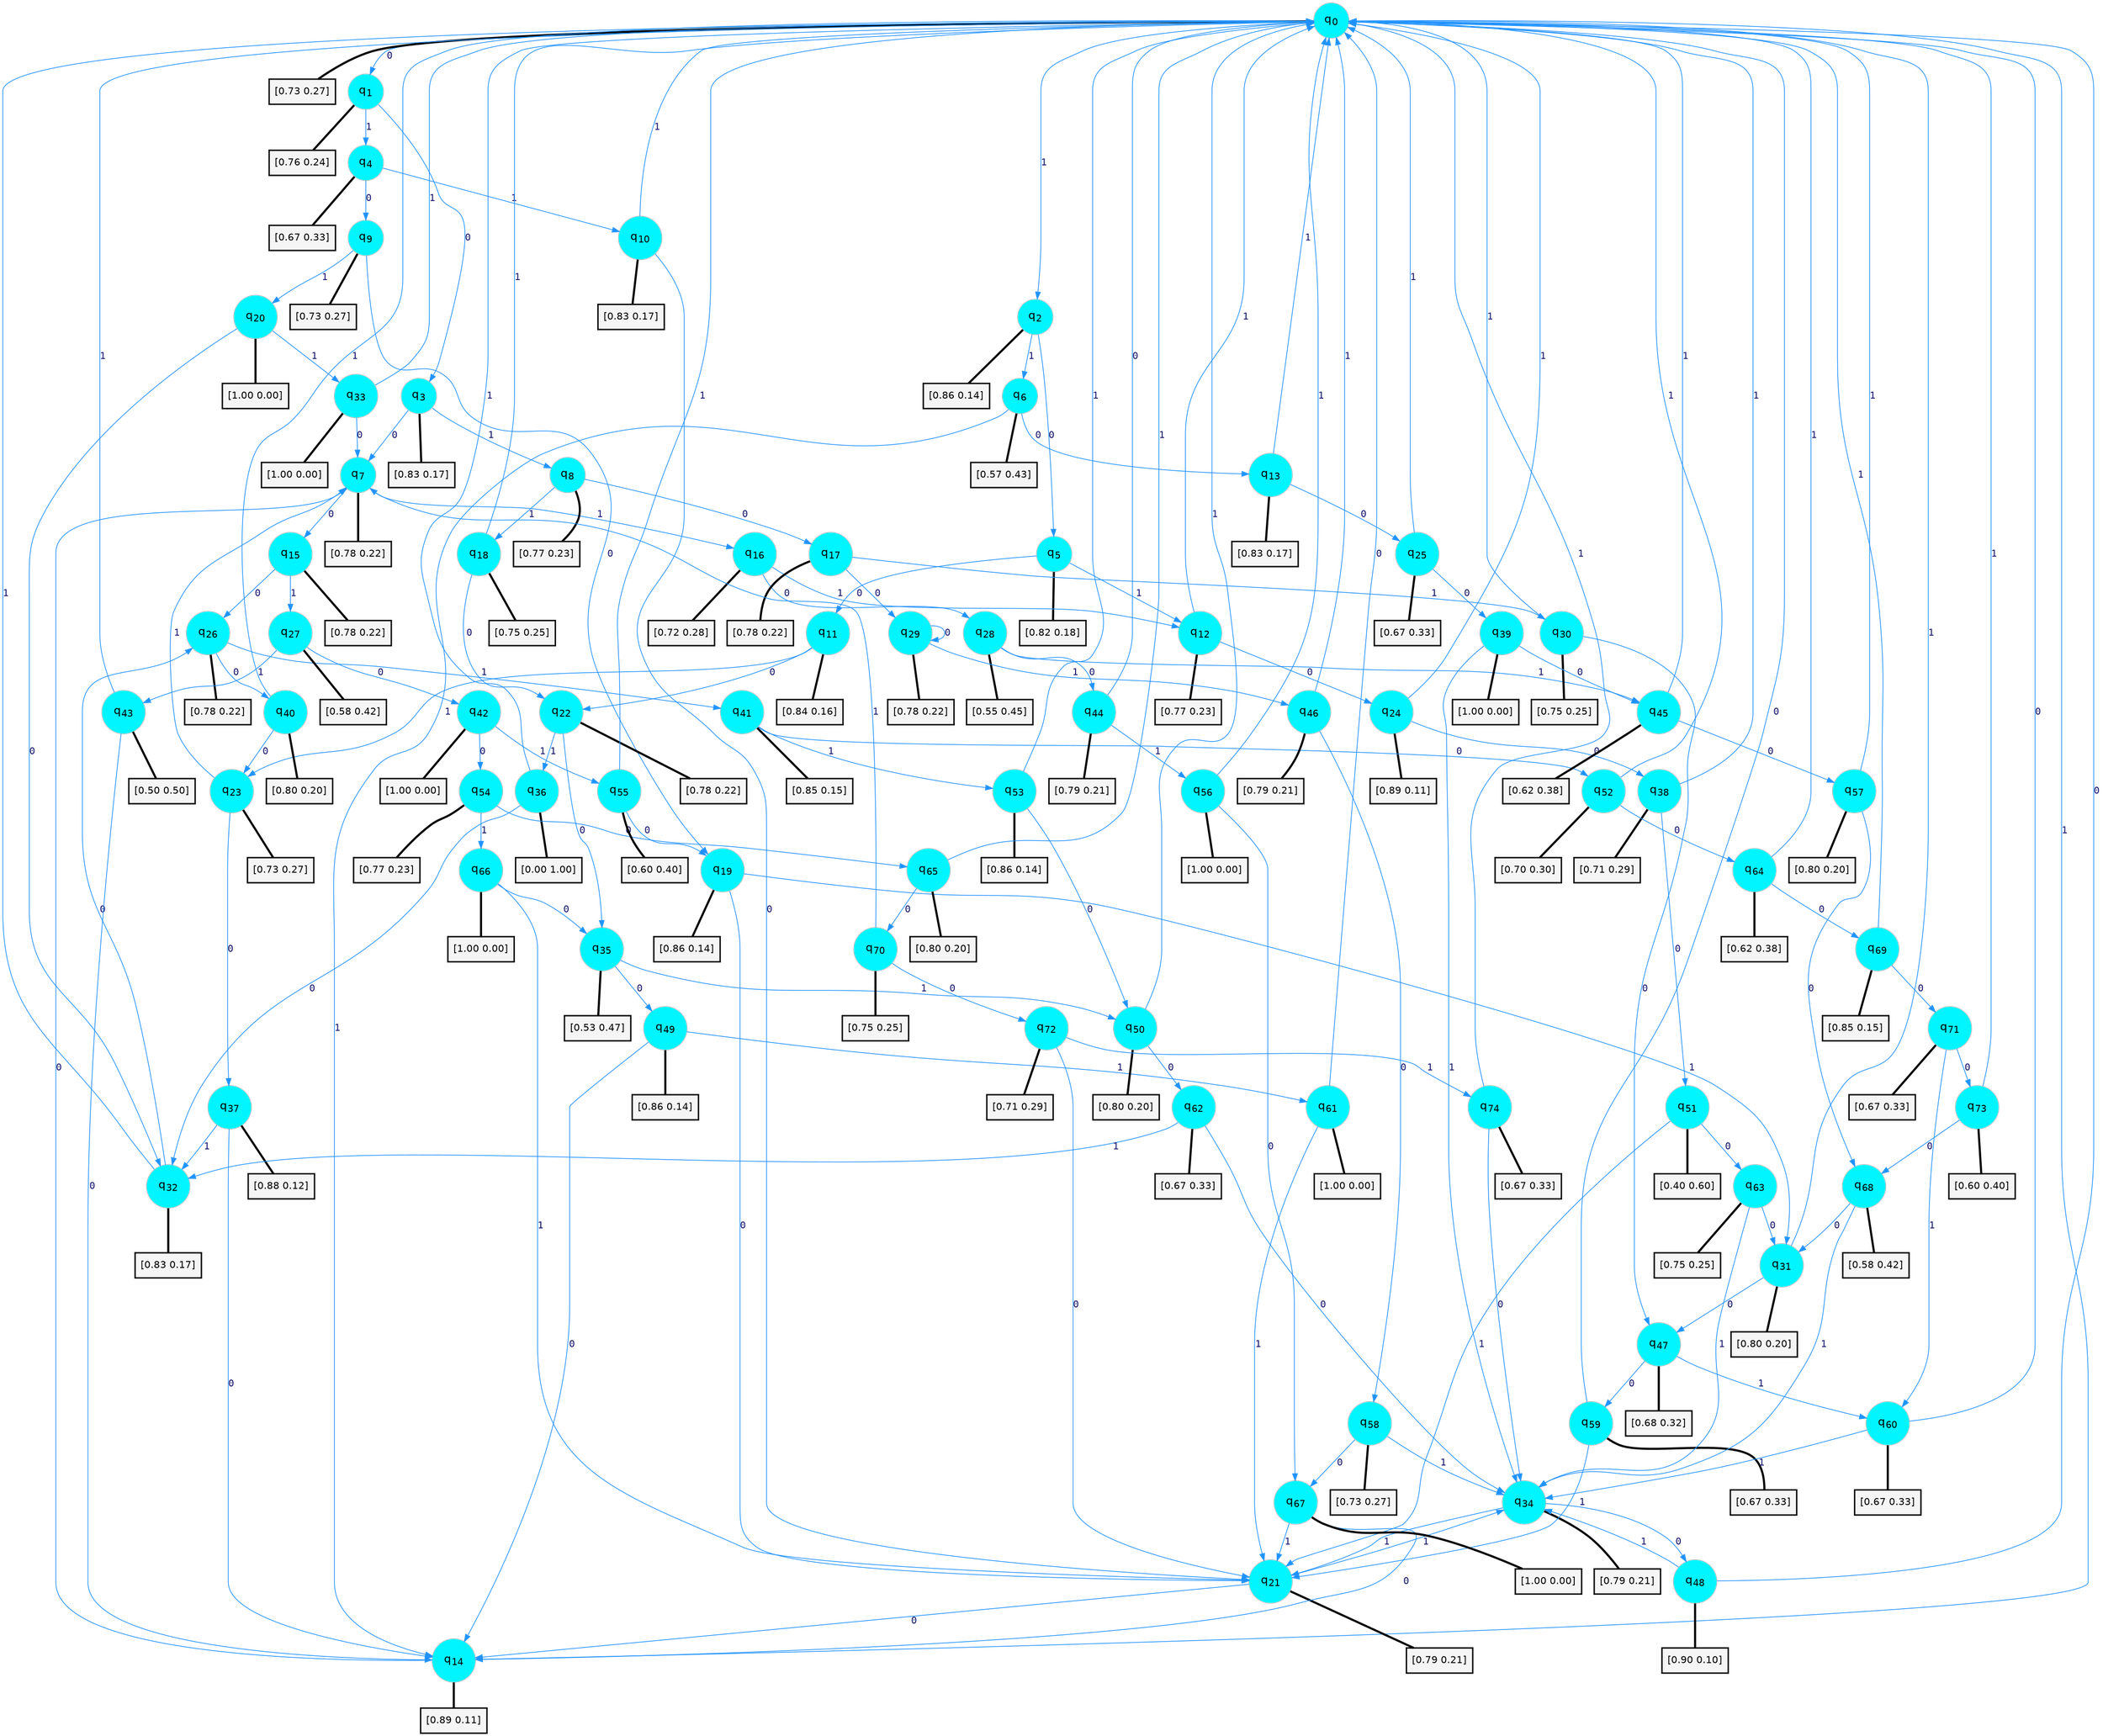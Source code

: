 digraph G {
graph [
bgcolor=transparent, dpi=300, rankdir=TD, size="40,25"];
node [
color=gray, fillcolor=turquoise1, fontcolor=black, fontname=Helvetica, fontsize=16, fontweight=bold, shape=circle, style=filled];
edge [
arrowsize=1, color=dodgerblue1, fontcolor=midnightblue, fontname=courier, fontweight=bold, penwidth=1, style=solid, weight=20];
0[label=<q<SUB>0</SUB>>];
1[label=<q<SUB>1</SUB>>];
2[label=<q<SUB>2</SUB>>];
3[label=<q<SUB>3</SUB>>];
4[label=<q<SUB>4</SUB>>];
5[label=<q<SUB>5</SUB>>];
6[label=<q<SUB>6</SUB>>];
7[label=<q<SUB>7</SUB>>];
8[label=<q<SUB>8</SUB>>];
9[label=<q<SUB>9</SUB>>];
10[label=<q<SUB>10</SUB>>];
11[label=<q<SUB>11</SUB>>];
12[label=<q<SUB>12</SUB>>];
13[label=<q<SUB>13</SUB>>];
14[label=<q<SUB>14</SUB>>];
15[label=<q<SUB>15</SUB>>];
16[label=<q<SUB>16</SUB>>];
17[label=<q<SUB>17</SUB>>];
18[label=<q<SUB>18</SUB>>];
19[label=<q<SUB>19</SUB>>];
20[label=<q<SUB>20</SUB>>];
21[label=<q<SUB>21</SUB>>];
22[label=<q<SUB>22</SUB>>];
23[label=<q<SUB>23</SUB>>];
24[label=<q<SUB>24</SUB>>];
25[label=<q<SUB>25</SUB>>];
26[label=<q<SUB>26</SUB>>];
27[label=<q<SUB>27</SUB>>];
28[label=<q<SUB>28</SUB>>];
29[label=<q<SUB>29</SUB>>];
30[label=<q<SUB>30</SUB>>];
31[label=<q<SUB>31</SUB>>];
32[label=<q<SUB>32</SUB>>];
33[label=<q<SUB>33</SUB>>];
34[label=<q<SUB>34</SUB>>];
35[label=<q<SUB>35</SUB>>];
36[label=<q<SUB>36</SUB>>];
37[label=<q<SUB>37</SUB>>];
38[label=<q<SUB>38</SUB>>];
39[label=<q<SUB>39</SUB>>];
40[label=<q<SUB>40</SUB>>];
41[label=<q<SUB>41</SUB>>];
42[label=<q<SUB>42</SUB>>];
43[label=<q<SUB>43</SUB>>];
44[label=<q<SUB>44</SUB>>];
45[label=<q<SUB>45</SUB>>];
46[label=<q<SUB>46</SUB>>];
47[label=<q<SUB>47</SUB>>];
48[label=<q<SUB>48</SUB>>];
49[label=<q<SUB>49</SUB>>];
50[label=<q<SUB>50</SUB>>];
51[label=<q<SUB>51</SUB>>];
52[label=<q<SUB>52</SUB>>];
53[label=<q<SUB>53</SUB>>];
54[label=<q<SUB>54</SUB>>];
55[label=<q<SUB>55</SUB>>];
56[label=<q<SUB>56</SUB>>];
57[label=<q<SUB>57</SUB>>];
58[label=<q<SUB>58</SUB>>];
59[label=<q<SUB>59</SUB>>];
60[label=<q<SUB>60</SUB>>];
61[label=<q<SUB>61</SUB>>];
62[label=<q<SUB>62</SUB>>];
63[label=<q<SUB>63</SUB>>];
64[label=<q<SUB>64</SUB>>];
65[label=<q<SUB>65</SUB>>];
66[label=<q<SUB>66</SUB>>];
67[label=<q<SUB>67</SUB>>];
68[label=<q<SUB>68</SUB>>];
69[label=<q<SUB>69</SUB>>];
70[label=<q<SUB>70</SUB>>];
71[label=<q<SUB>71</SUB>>];
72[label=<q<SUB>72</SUB>>];
73[label=<q<SUB>73</SUB>>];
74[label=<q<SUB>74</SUB>>];
75[label="[0.73 0.27]", shape=box,fontcolor=black, fontname=Helvetica, fontsize=14, penwidth=2, fillcolor=whitesmoke,color=black];
76[label="[0.76 0.24]", shape=box,fontcolor=black, fontname=Helvetica, fontsize=14, penwidth=2, fillcolor=whitesmoke,color=black];
77[label="[0.86 0.14]", shape=box,fontcolor=black, fontname=Helvetica, fontsize=14, penwidth=2, fillcolor=whitesmoke,color=black];
78[label="[0.83 0.17]", shape=box,fontcolor=black, fontname=Helvetica, fontsize=14, penwidth=2, fillcolor=whitesmoke,color=black];
79[label="[0.67 0.33]", shape=box,fontcolor=black, fontname=Helvetica, fontsize=14, penwidth=2, fillcolor=whitesmoke,color=black];
80[label="[0.82 0.18]", shape=box,fontcolor=black, fontname=Helvetica, fontsize=14, penwidth=2, fillcolor=whitesmoke,color=black];
81[label="[0.57 0.43]", shape=box,fontcolor=black, fontname=Helvetica, fontsize=14, penwidth=2, fillcolor=whitesmoke,color=black];
82[label="[0.78 0.22]", shape=box,fontcolor=black, fontname=Helvetica, fontsize=14, penwidth=2, fillcolor=whitesmoke,color=black];
83[label="[0.77 0.23]", shape=box,fontcolor=black, fontname=Helvetica, fontsize=14, penwidth=2, fillcolor=whitesmoke,color=black];
84[label="[0.73 0.27]", shape=box,fontcolor=black, fontname=Helvetica, fontsize=14, penwidth=2, fillcolor=whitesmoke,color=black];
85[label="[0.83 0.17]", shape=box,fontcolor=black, fontname=Helvetica, fontsize=14, penwidth=2, fillcolor=whitesmoke,color=black];
86[label="[0.84 0.16]", shape=box,fontcolor=black, fontname=Helvetica, fontsize=14, penwidth=2, fillcolor=whitesmoke,color=black];
87[label="[0.77 0.23]", shape=box,fontcolor=black, fontname=Helvetica, fontsize=14, penwidth=2, fillcolor=whitesmoke,color=black];
88[label="[0.83 0.17]", shape=box,fontcolor=black, fontname=Helvetica, fontsize=14, penwidth=2, fillcolor=whitesmoke,color=black];
89[label="[0.89 0.11]", shape=box,fontcolor=black, fontname=Helvetica, fontsize=14, penwidth=2, fillcolor=whitesmoke,color=black];
90[label="[0.78 0.22]", shape=box,fontcolor=black, fontname=Helvetica, fontsize=14, penwidth=2, fillcolor=whitesmoke,color=black];
91[label="[0.72 0.28]", shape=box,fontcolor=black, fontname=Helvetica, fontsize=14, penwidth=2, fillcolor=whitesmoke,color=black];
92[label="[0.78 0.22]", shape=box,fontcolor=black, fontname=Helvetica, fontsize=14, penwidth=2, fillcolor=whitesmoke,color=black];
93[label="[0.75 0.25]", shape=box,fontcolor=black, fontname=Helvetica, fontsize=14, penwidth=2, fillcolor=whitesmoke,color=black];
94[label="[0.86 0.14]", shape=box,fontcolor=black, fontname=Helvetica, fontsize=14, penwidth=2, fillcolor=whitesmoke,color=black];
95[label="[1.00 0.00]", shape=box,fontcolor=black, fontname=Helvetica, fontsize=14, penwidth=2, fillcolor=whitesmoke,color=black];
96[label="[0.79 0.21]", shape=box,fontcolor=black, fontname=Helvetica, fontsize=14, penwidth=2, fillcolor=whitesmoke,color=black];
97[label="[0.78 0.22]", shape=box,fontcolor=black, fontname=Helvetica, fontsize=14, penwidth=2, fillcolor=whitesmoke,color=black];
98[label="[0.73 0.27]", shape=box,fontcolor=black, fontname=Helvetica, fontsize=14, penwidth=2, fillcolor=whitesmoke,color=black];
99[label="[0.89 0.11]", shape=box,fontcolor=black, fontname=Helvetica, fontsize=14, penwidth=2, fillcolor=whitesmoke,color=black];
100[label="[0.67 0.33]", shape=box,fontcolor=black, fontname=Helvetica, fontsize=14, penwidth=2, fillcolor=whitesmoke,color=black];
101[label="[0.78 0.22]", shape=box,fontcolor=black, fontname=Helvetica, fontsize=14, penwidth=2, fillcolor=whitesmoke,color=black];
102[label="[0.58 0.42]", shape=box,fontcolor=black, fontname=Helvetica, fontsize=14, penwidth=2, fillcolor=whitesmoke,color=black];
103[label="[0.55 0.45]", shape=box,fontcolor=black, fontname=Helvetica, fontsize=14, penwidth=2, fillcolor=whitesmoke,color=black];
104[label="[0.78 0.22]", shape=box,fontcolor=black, fontname=Helvetica, fontsize=14, penwidth=2, fillcolor=whitesmoke,color=black];
105[label="[0.75 0.25]", shape=box,fontcolor=black, fontname=Helvetica, fontsize=14, penwidth=2, fillcolor=whitesmoke,color=black];
106[label="[0.80 0.20]", shape=box,fontcolor=black, fontname=Helvetica, fontsize=14, penwidth=2, fillcolor=whitesmoke,color=black];
107[label="[0.83 0.17]", shape=box,fontcolor=black, fontname=Helvetica, fontsize=14, penwidth=2, fillcolor=whitesmoke,color=black];
108[label="[1.00 0.00]", shape=box,fontcolor=black, fontname=Helvetica, fontsize=14, penwidth=2, fillcolor=whitesmoke,color=black];
109[label="[0.79 0.21]", shape=box,fontcolor=black, fontname=Helvetica, fontsize=14, penwidth=2, fillcolor=whitesmoke,color=black];
110[label="[0.53 0.47]", shape=box,fontcolor=black, fontname=Helvetica, fontsize=14, penwidth=2, fillcolor=whitesmoke,color=black];
111[label="[0.00 1.00]", shape=box,fontcolor=black, fontname=Helvetica, fontsize=14, penwidth=2, fillcolor=whitesmoke,color=black];
112[label="[0.88 0.12]", shape=box,fontcolor=black, fontname=Helvetica, fontsize=14, penwidth=2, fillcolor=whitesmoke,color=black];
113[label="[0.71 0.29]", shape=box,fontcolor=black, fontname=Helvetica, fontsize=14, penwidth=2, fillcolor=whitesmoke,color=black];
114[label="[1.00 0.00]", shape=box,fontcolor=black, fontname=Helvetica, fontsize=14, penwidth=2, fillcolor=whitesmoke,color=black];
115[label="[0.80 0.20]", shape=box,fontcolor=black, fontname=Helvetica, fontsize=14, penwidth=2, fillcolor=whitesmoke,color=black];
116[label="[0.85 0.15]", shape=box,fontcolor=black, fontname=Helvetica, fontsize=14, penwidth=2, fillcolor=whitesmoke,color=black];
117[label="[1.00 0.00]", shape=box,fontcolor=black, fontname=Helvetica, fontsize=14, penwidth=2, fillcolor=whitesmoke,color=black];
118[label="[0.50 0.50]", shape=box,fontcolor=black, fontname=Helvetica, fontsize=14, penwidth=2, fillcolor=whitesmoke,color=black];
119[label="[0.79 0.21]", shape=box,fontcolor=black, fontname=Helvetica, fontsize=14, penwidth=2, fillcolor=whitesmoke,color=black];
120[label="[0.62 0.38]", shape=box,fontcolor=black, fontname=Helvetica, fontsize=14, penwidth=2, fillcolor=whitesmoke,color=black];
121[label="[0.79 0.21]", shape=box,fontcolor=black, fontname=Helvetica, fontsize=14, penwidth=2, fillcolor=whitesmoke,color=black];
122[label="[0.68 0.32]", shape=box,fontcolor=black, fontname=Helvetica, fontsize=14, penwidth=2, fillcolor=whitesmoke,color=black];
123[label="[0.90 0.10]", shape=box,fontcolor=black, fontname=Helvetica, fontsize=14, penwidth=2, fillcolor=whitesmoke,color=black];
124[label="[0.86 0.14]", shape=box,fontcolor=black, fontname=Helvetica, fontsize=14, penwidth=2, fillcolor=whitesmoke,color=black];
125[label="[0.80 0.20]", shape=box,fontcolor=black, fontname=Helvetica, fontsize=14, penwidth=2, fillcolor=whitesmoke,color=black];
126[label="[0.40 0.60]", shape=box,fontcolor=black, fontname=Helvetica, fontsize=14, penwidth=2, fillcolor=whitesmoke,color=black];
127[label="[0.70 0.30]", shape=box,fontcolor=black, fontname=Helvetica, fontsize=14, penwidth=2, fillcolor=whitesmoke,color=black];
128[label="[0.86 0.14]", shape=box,fontcolor=black, fontname=Helvetica, fontsize=14, penwidth=2, fillcolor=whitesmoke,color=black];
129[label="[0.77 0.23]", shape=box,fontcolor=black, fontname=Helvetica, fontsize=14, penwidth=2, fillcolor=whitesmoke,color=black];
130[label="[0.60 0.40]", shape=box,fontcolor=black, fontname=Helvetica, fontsize=14, penwidth=2, fillcolor=whitesmoke,color=black];
131[label="[1.00 0.00]", shape=box,fontcolor=black, fontname=Helvetica, fontsize=14, penwidth=2, fillcolor=whitesmoke,color=black];
132[label="[0.80 0.20]", shape=box,fontcolor=black, fontname=Helvetica, fontsize=14, penwidth=2, fillcolor=whitesmoke,color=black];
133[label="[0.73 0.27]", shape=box,fontcolor=black, fontname=Helvetica, fontsize=14, penwidth=2, fillcolor=whitesmoke,color=black];
134[label="[0.67 0.33]", shape=box,fontcolor=black, fontname=Helvetica, fontsize=14, penwidth=2, fillcolor=whitesmoke,color=black];
135[label="[0.67 0.33]", shape=box,fontcolor=black, fontname=Helvetica, fontsize=14, penwidth=2, fillcolor=whitesmoke,color=black];
136[label="[1.00 0.00]", shape=box,fontcolor=black, fontname=Helvetica, fontsize=14, penwidth=2, fillcolor=whitesmoke,color=black];
137[label="[0.67 0.33]", shape=box,fontcolor=black, fontname=Helvetica, fontsize=14, penwidth=2, fillcolor=whitesmoke,color=black];
138[label="[0.75 0.25]", shape=box,fontcolor=black, fontname=Helvetica, fontsize=14, penwidth=2, fillcolor=whitesmoke,color=black];
139[label="[0.62 0.38]", shape=box,fontcolor=black, fontname=Helvetica, fontsize=14, penwidth=2, fillcolor=whitesmoke,color=black];
140[label="[0.80 0.20]", shape=box,fontcolor=black, fontname=Helvetica, fontsize=14, penwidth=2, fillcolor=whitesmoke,color=black];
141[label="[1.00 0.00]", shape=box,fontcolor=black, fontname=Helvetica, fontsize=14, penwidth=2, fillcolor=whitesmoke,color=black];
142[label="[1.00 0.00]", shape=box,fontcolor=black, fontname=Helvetica, fontsize=14, penwidth=2, fillcolor=whitesmoke,color=black];
143[label="[0.58 0.42]", shape=box,fontcolor=black, fontname=Helvetica, fontsize=14, penwidth=2, fillcolor=whitesmoke,color=black];
144[label="[0.85 0.15]", shape=box,fontcolor=black, fontname=Helvetica, fontsize=14, penwidth=2, fillcolor=whitesmoke,color=black];
145[label="[0.75 0.25]", shape=box,fontcolor=black, fontname=Helvetica, fontsize=14, penwidth=2, fillcolor=whitesmoke,color=black];
146[label="[0.67 0.33]", shape=box,fontcolor=black, fontname=Helvetica, fontsize=14, penwidth=2, fillcolor=whitesmoke,color=black];
147[label="[0.71 0.29]", shape=box,fontcolor=black, fontname=Helvetica, fontsize=14, penwidth=2, fillcolor=whitesmoke,color=black];
148[label="[0.60 0.40]", shape=box,fontcolor=black, fontname=Helvetica, fontsize=14, penwidth=2, fillcolor=whitesmoke,color=black];
149[label="[0.67 0.33]", shape=box,fontcolor=black, fontname=Helvetica, fontsize=14, penwidth=2, fillcolor=whitesmoke,color=black];
0->1 [label=0];
0->2 [label=1];
0->75 [arrowhead=none, penwidth=3,color=black];
1->3 [label=0];
1->4 [label=1];
1->76 [arrowhead=none, penwidth=3,color=black];
2->5 [label=0];
2->6 [label=1];
2->77 [arrowhead=none, penwidth=3,color=black];
3->7 [label=0];
3->8 [label=1];
3->78 [arrowhead=none, penwidth=3,color=black];
4->9 [label=0];
4->10 [label=1];
4->79 [arrowhead=none, penwidth=3,color=black];
5->11 [label=0];
5->12 [label=1];
5->80 [arrowhead=none, penwidth=3,color=black];
6->13 [label=0];
6->14 [label=1];
6->81 [arrowhead=none, penwidth=3,color=black];
7->15 [label=0];
7->16 [label=1];
7->82 [arrowhead=none, penwidth=3,color=black];
8->17 [label=0];
8->18 [label=1];
8->83 [arrowhead=none, penwidth=3,color=black];
9->19 [label=0];
9->20 [label=1];
9->84 [arrowhead=none, penwidth=3,color=black];
10->21 [label=0];
10->0 [label=1];
10->85 [arrowhead=none, penwidth=3,color=black];
11->22 [label=0];
11->23 [label=1];
11->86 [arrowhead=none, penwidth=3,color=black];
12->24 [label=0];
12->0 [label=1];
12->87 [arrowhead=none, penwidth=3,color=black];
13->25 [label=0];
13->0 [label=1];
13->88 [arrowhead=none, penwidth=3,color=black];
14->7 [label=0];
14->0 [label=1];
14->89 [arrowhead=none, penwidth=3,color=black];
15->26 [label=0];
15->27 [label=1];
15->90 [arrowhead=none, penwidth=3,color=black];
16->28 [label=0];
16->12 [label=1];
16->91 [arrowhead=none, penwidth=3,color=black];
17->29 [label=0];
17->30 [label=1];
17->92 [arrowhead=none, penwidth=3,color=black];
18->22 [label=0];
18->0 [label=1];
18->93 [arrowhead=none, penwidth=3,color=black];
19->21 [label=0];
19->31 [label=1];
19->94 [arrowhead=none, penwidth=3,color=black];
20->32 [label=0];
20->33 [label=1];
20->95 [arrowhead=none, penwidth=3,color=black];
21->14 [label=0];
21->34 [label=1];
21->96 [arrowhead=none, penwidth=3,color=black];
22->35 [label=0];
22->36 [label=1];
22->97 [arrowhead=none, penwidth=3,color=black];
23->37 [label=0];
23->7 [label=1];
23->98 [arrowhead=none, penwidth=3,color=black];
24->38 [label=0];
24->0 [label=1];
24->99 [arrowhead=none, penwidth=3,color=black];
25->39 [label=0];
25->0 [label=1];
25->100 [arrowhead=none, penwidth=3,color=black];
26->40 [label=0];
26->41 [label=1];
26->101 [arrowhead=none, penwidth=3,color=black];
27->42 [label=0];
27->43 [label=1];
27->102 [arrowhead=none, penwidth=3,color=black];
28->44 [label=0];
28->45 [label=1];
28->103 [arrowhead=none, penwidth=3,color=black];
29->29 [label=0];
29->46 [label=1];
29->104 [arrowhead=none, penwidth=3,color=black];
30->47 [label=0];
30->0 [label=1];
30->105 [arrowhead=none, penwidth=3,color=black];
31->47 [label=0];
31->0 [label=1];
31->106 [arrowhead=none, penwidth=3,color=black];
32->26 [label=0];
32->0 [label=1];
32->107 [arrowhead=none, penwidth=3,color=black];
33->7 [label=0];
33->0 [label=1];
33->108 [arrowhead=none, penwidth=3,color=black];
34->48 [label=0];
34->21 [label=1];
34->109 [arrowhead=none, penwidth=3,color=black];
35->49 [label=0];
35->50 [label=1];
35->110 [arrowhead=none, penwidth=3,color=black];
36->32 [label=0];
36->0 [label=1];
36->111 [arrowhead=none, penwidth=3,color=black];
37->14 [label=0];
37->32 [label=1];
37->112 [arrowhead=none, penwidth=3,color=black];
38->51 [label=0];
38->0 [label=1];
38->113 [arrowhead=none, penwidth=3,color=black];
39->45 [label=0];
39->34 [label=1];
39->114 [arrowhead=none, penwidth=3,color=black];
40->23 [label=0];
40->0 [label=1];
40->115 [arrowhead=none, penwidth=3,color=black];
41->52 [label=0];
41->53 [label=1];
41->116 [arrowhead=none, penwidth=3,color=black];
42->54 [label=0];
42->55 [label=1];
42->117 [arrowhead=none, penwidth=3,color=black];
43->14 [label=0];
43->0 [label=1];
43->118 [arrowhead=none, penwidth=3,color=black];
44->0 [label=0];
44->56 [label=1];
44->119 [arrowhead=none, penwidth=3,color=black];
45->57 [label=0];
45->0 [label=1];
45->120 [arrowhead=none, penwidth=3,color=black];
46->58 [label=0];
46->0 [label=1];
46->121 [arrowhead=none, penwidth=3,color=black];
47->59 [label=0];
47->60 [label=1];
47->122 [arrowhead=none, penwidth=3,color=black];
48->0 [label=0];
48->34 [label=1];
48->123 [arrowhead=none, penwidth=3,color=black];
49->14 [label=0];
49->61 [label=1];
49->124 [arrowhead=none, penwidth=3,color=black];
50->62 [label=0];
50->0 [label=1];
50->125 [arrowhead=none, penwidth=3,color=black];
51->63 [label=0];
51->21 [label=1];
51->126 [arrowhead=none, penwidth=3,color=black];
52->64 [label=0];
52->0 [label=1];
52->127 [arrowhead=none, penwidth=3,color=black];
53->50 [label=0];
53->0 [label=1];
53->128 [arrowhead=none, penwidth=3,color=black];
54->65 [label=0];
54->66 [label=1];
54->129 [arrowhead=none, penwidth=3,color=black];
55->19 [label=0];
55->0 [label=1];
55->130 [arrowhead=none, penwidth=3,color=black];
56->67 [label=0];
56->0 [label=1];
56->131 [arrowhead=none, penwidth=3,color=black];
57->68 [label=0];
57->0 [label=1];
57->132 [arrowhead=none, penwidth=3,color=black];
58->67 [label=0];
58->34 [label=1];
58->133 [arrowhead=none, penwidth=3,color=black];
59->0 [label=0];
59->21 [label=1];
59->134 [arrowhead=none, penwidth=3,color=black];
60->0 [label=0];
60->34 [label=1];
60->135 [arrowhead=none, penwidth=3,color=black];
61->0 [label=0];
61->21 [label=1];
61->136 [arrowhead=none, penwidth=3,color=black];
62->34 [label=0];
62->32 [label=1];
62->137 [arrowhead=none, penwidth=3,color=black];
63->31 [label=0];
63->34 [label=1];
63->138 [arrowhead=none, penwidth=3,color=black];
64->69 [label=0];
64->0 [label=1];
64->139 [arrowhead=none, penwidth=3,color=black];
65->70 [label=0];
65->0 [label=1];
65->140 [arrowhead=none, penwidth=3,color=black];
66->35 [label=0];
66->21 [label=1];
66->141 [arrowhead=none, penwidth=3,color=black];
67->14 [label=0];
67->21 [label=1];
67->142 [arrowhead=none, penwidth=3,color=black];
68->31 [label=0];
68->34 [label=1];
68->143 [arrowhead=none, penwidth=3,color=black];
69->71 [label=0];
69->0 [label=1];
69->144 [arrowhead=none, penwidth=3,color=black];
70->72 [label=0];
70->7 [label=1];
70->145 [arrowhead=none, penwidth=3,color=black];
71->73 [label=0];
71->60 [label=1];
71->146 [arrowhead=none, penwidth=3,color=black];
72->21 [label=0];
72->74 [label=1];
72->147 [arrowhead=none, penwidth=3,color=black];
73->68 [label=0];
73->0 [label=1];
73->148 [arrowhead=none, penwidth=3,color=black];
74->34 [label=0];
74->0 [label=1];
74->149 [arrowhead=none, penwidth=3,color=black];
}
